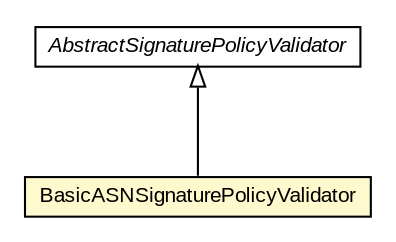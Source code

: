 #!/usr/local/bin/dot
#
# Class diagram 
# Generated by UMLGraph version R5_6-24-gf6e263 (http://www.umlgraph.org/)
#

digraph G {
	edge [fontname="arial",fontsize=10,labelfontname="arial",labelfontsize=10];
	node [fontname="arial",fontsize=10,shape=plaintext];
	nodesep=0.25;
	ranksep=0.5;
	// eu.europa.esig.dss.validation.BasicASNSignaturePolicyValidator
	c177583 [label=<<table title="eu.europa.esig.dss.validation.BasicASNSignaturePolicyValidator" border="0" cellborder="1" cellspacing="0" cellpadding="2" port="p" bgcolor="lemonChiffon" href="./BasicASNSignaturePolicyValidator.html">
		<tr><td><table border="0" cellspacing="0" cellpadding="1">
<tr><td align="center" balign="center"> BasicASNSignaturePolicyValidator </td></tr>
		</table></td></tr>
		</table>>, URL="./BasicASNSignaturePolicyValidator.html", fontname="arial", fontcolor="black", fontsize=10.0];
	// eu.europa.esig.dss.validation.AbstractSignaturePolicyValidator
	c177585 [label=<<table title="eu.europa.esig.dss.validation.AbstractSignaturePolicyValidator" border="0" cellborder="1" cellspacing="0" cellpadding="2" port="p" href="./AbstractSignaturePolicyValidator.html">
		<tr><td><table border="0" cellspacing="0" cellpadding="1">
<tr><td align="center" balign="center"><font face="arial italic"> AbstractSignaturePolicyValidator </font></td></tr>
		</table></td></tr>
		</table>>, URL="./AbstractSignaturePolicyValidator.html", fontname="arial", fontcolor="black", fontsize=10.0];
	//eu.europa.esig.dss.validation.BasicASNSignaturePolicyValidator extends eu.europa.esig.dss.validation.AbstractSignaturePolicyValidator
	c177585:p -> c177583:p [dir=back,arrowtail=empty];
}

